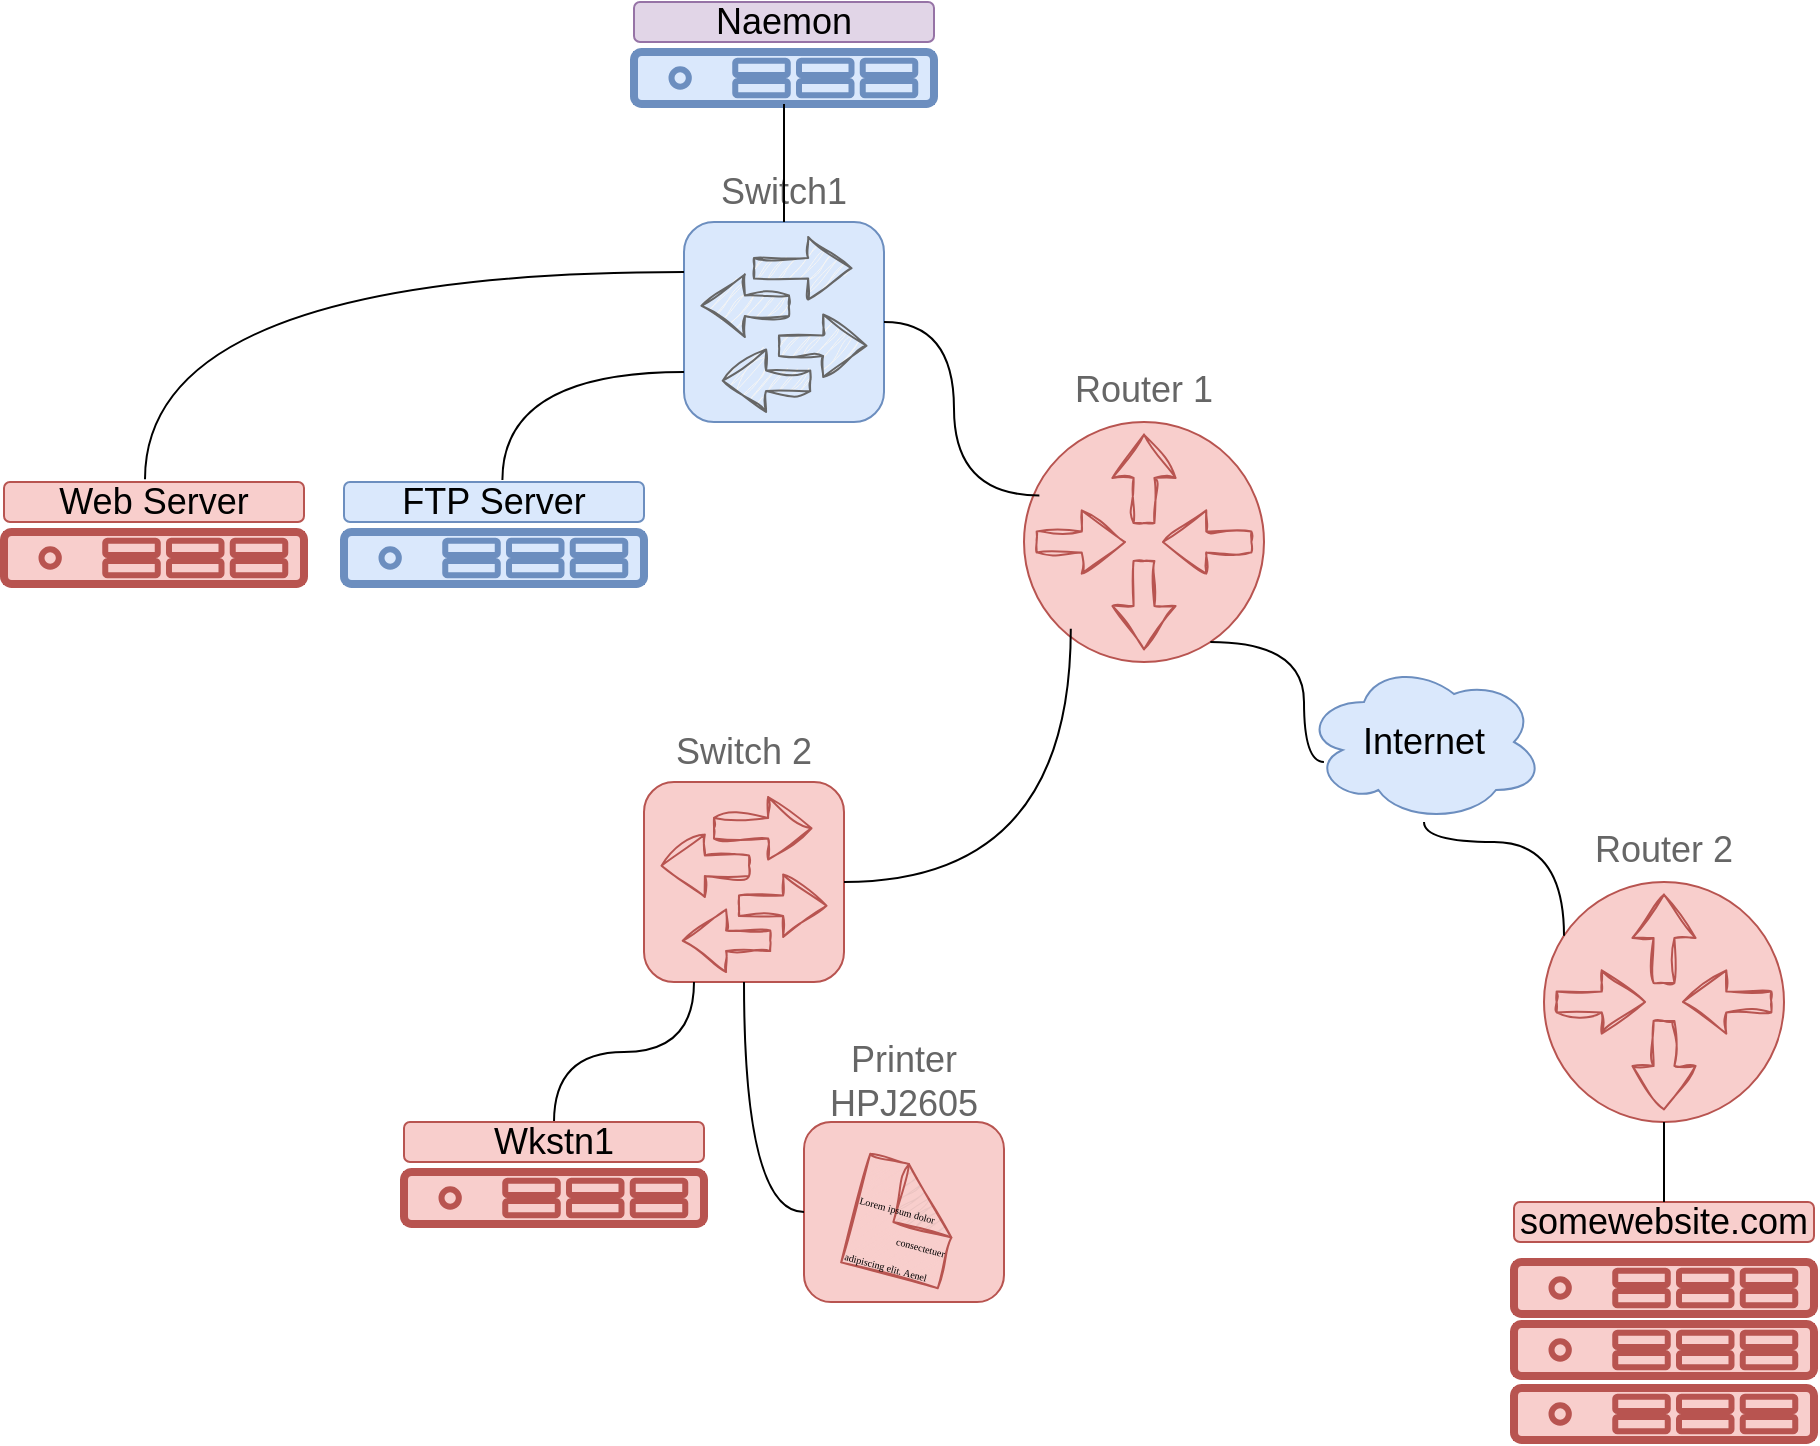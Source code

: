 <mxfile version="25.0.2">
  <diagram name="Seite-1" id="_Y5RNAmRPCmUayUgMiMm">
    <mxGraphModel dx="1728" dy="997" grid="1" gridSize="10" guides="1" tooltips="1" connect="1" arrows="1" fold="1" page="1" pageScale="1" pageWidth="1169" pageHeight="1654" math="0" shadow="0">
      <root>
        <mxCell id="0" />
        <mxCell id="1" parent="0" />
        <mxCell id="Qa_szX7LaPj__7M7SRcb-136" value="" style="group;fillColor=#dae8fc;strokeColor=#6c8ebf;" parent="1" vertex="1" connectable="0">
          <mxGeometry x="505" y="65" width="150" height="26" as="geometry" />
        </mxCell>
        <mxCell id="Qa_szX7LaPj__7M7SRcb-137" value="" style="rounded=1;whiteSpace=wrap;html=1;strokeWidth=4;fillColor=#dae8fc;strokeColor=#6c8ebf;" parent="Qa_szX7LaPj__7M7SRcb-136" vertex="1">
          <mxGeometry width="150" height="26" as="geometry" />
        </mxCell>
        <mxCell id="Qa_szX7LaPj__7M7SRcb-138" value="" style="ellipse;whiteSpace=wrap;html=1;aspect=fixed;strokeWidth=3;fillColor=#dae8fc;strokeColor=#6c8ebf;" parent="Qa_szX7LaPj__7M7SRcb-136" vertex="1">
          <mxGeometry x="18.75" y="8.667" width="8.667" height="8.667" as="geometry" />
        </mxCell>
        <mxCell id="Qa_szX7LaPj__7M7SRcb-139" value="" style="rounded=1;whiteSpace=wrap;html=1;strokeWidth=3;fillColor=#dae8fc;strokeColor=#6c8ebf;" parent="Qa_szX7LaPj__7M7SRcb-136" vertex="1">
          <mxGeometry x="50.625" y="4.333" width="26.25" height="7.222" as="geometry" />
        </mxCell>
        <mxCell id="Qa_szX7LaPj__7M7SRcb-140" value="" style="rounded=1;whiteSpace=wrap;html=1;strokeWidth=3;fillColor=#dae8fc;strokeColor=#6c8ebf;" parent="Qa_szX7LaPj__7M7SRcb-136" vertex="1">
          <mxGeometry x="82.5" y="4.333" width="26.25" height="7.222" as="geometry" />
        </mxCell>
        <mxCell id="Qa_szX7LaPj__7M7SRcb-141" value="" style="rounded=1;whiteSpace=wrap;html=1;strokeWidth=3;fillColor=#dae8fc;strokeColor=#6c8ebf;" parent="Qa_szX7LaPj__7M7SRcb-136" vertex="1">
          <mxGeometry x="114.375" y="4.333" width="26.25" height="7.222" as="geometry" />
        </mxCell>
        <mxCell id="Qa_szX7LaPj__7M7SRcb-142" value="" style="rounded=1;whiteSpace=wrap;html=1;strokeWidth=3;fillColor=#dae8fc;strokeColor=#6c8ebf;" parent="Qa_szX7LaPj__7M7SRcb-136" vertex="1">
          <mxGeometry x="50.625" y="14.444" width="26.25" height="7.222" as="geometry" />
        </mxCell>
        <mxCell id="Qa_szX7LaPj__7M7SRcb-143" value="" style="rounded=1;whiteSpace=wrap;html=1;strokeWidth=3;fillColor=#dae8fc;strokeColor=#6c8ebf;" parent="Qa_szX7LaPj__7M7SRcb-136" vertex="1">
          <mxGeometry x="82.5" y="14.444" width="26.25" height="7.222" as="geometry" />
        </mxCell>
        <mxCell id="Qa_szX7LaPj__7M7SRcb-144" value="" style="rounded=1;whiteSpace=wrap;html=1;strokeWidth=3;fillColor=#dae8fc;strokeColor=#6c8ebf;" parent="Qa_szX7LaPj__7M7SRcb-136" vertex="1">
          <mxGeometry x="114.375" y="14.444" width="26.25" height="7.222" as="geometry" />
        </mxCell>
        <mxCell id="Qa_szX7LaPj__7M7SRcb-145" value="Naemon" style="rounded=1;whiteSpace=wrap;html=1;fillColor=#e1d5e7;strokeColor=#9673a6;fontSize=18;" parent="1" vertex="1">
          <mxGeometry x="505" y="40" width="150" height="20" as="geometry" />
        </mxCell>
        <mxCell id="Qa_szX7LaPj__7M7SRcb-146" value="" style="group;fillColor=#f8cecc;strokeColor=#b85450;" parent="1" vertex="1" connectable="0">
          <mxGeometry x="190" y="305" width="150" height="26" as="geometry" />
        </mxCell>
        <mxCell id="Qa_szX7LaPj__7M7SRcb-147" value="" style="rounded=1;whiteSpace=wrap;html=1;strokeWidth=4;fillColor=#f8cecc;strokeColor=#b85450;" parent="Qa_szX7LaPj__7M7SRcb-146" vertex="1">
          <mxGeometry width="150" height="26" as="geometry" />
        </mxCell>
        <mxCell id="Qa_szX7LaPj__7M7SRcb-148" value="" style="ellipse;whiteSpace=wrap;html=1;aspect=fixed;strokeWidth=3;fillColor=#f8cecc;strokeColor=#b85450;" parent="Qa_szX7LaPj__7M7SRcb-146" vertex="1">
          <mxGeometry x="18.75" y="8.667" width="8.667" height="8.667" as="geometry" />
        </mxCell>
        <mxCell id="Qa_szX7LaPj__7M7SRcb-149" value="" style="rounded=1;whiteSpace=wrap;html=1;strokeWidth=3;fillColor=#f8cecc;strokeColor=#b85450;" parent="Qa_szX7LaPj__7M7SRcb-146" vertex="1">
          <mxGeometry x="50.625" y="4.333" width="26.25" height="7.222" as="geometry" />
        </mxCell>
        <mxCell id="Qa_szX7LaPj__7M7SRcb-150" value="" style="rounded=1;whiteSpace=wrap;html=1;strokeWidth=3;fillColor=#f8cecc;strokeColor=#b85450;" parent="Qa_szX7LaPj__7M7SRcb-146" vertex="1">
          <mxGeometry x="82.5" y="4.333" width="26.25" height="7.222" as="geometry" />
        </mxCell>
        <mxCell id="Qa_szX7LaPj__7M7SRcb-151" value="" style="rounded=1;whiteSpace=wrap;html=1;strokeWidth=3;fillColor=#f8cecc;strokeColor=#b85450;" parent="Qa_szX7LaPj__7M7SRcb-146" vertex="1">
          <mxGeometry x="114.375" y="4.333" width="26.25" height="7.222" as="geometry" />
        </mxCell>
        <mxCell id="Qa_szX7LaPj__7M7SRcb-152" value="" style="rounded=1;whiteSpace=wrap;html=1;strokeWidth=3;fillColor=#f8cecc;strokeColor=#b85450;" parent="Qa_szX7LaPj__7M7SRcb-146" vertex="1">
          <mxGeometry x="50.625" y="14.444" width="26.25" height="7.222" as="geometry" />
        </mxCell>
        <mxCell id="Qa_szX7LaPj__7M7SRcb-153" value="" style="rounded=1;whiteSpace=wrap;html=1;strokeWidth=3;fillColor=#f8cecc;strokeColor=#b85450;" parent="Qa_szX7LaPj__7M7SRcb-146" vertex="1">
          <mxGeometry x="82.5" y="14.444" width="26.25" height="7.222" as="geometry" />
        </mxCell>
        <mxCell id="Qa_szX7LaPj__7M7SRcb-154" value="" style="rounded=1;whiteSpace=wrap;html=1;strokeWidth=3;fillColor=#f8cecc;strokeColor=#b85450;" parent="Qa_szX7LaPj__7M7SRcb-146" vertex="1">
          <mxGeometry x="114.375" y="14.444" width="26.25" height="7.222" as="geometry" />
        </mxCell>
        <mxCell id="Qa_szX7LaPj__7M7SRcb-155" value="Web Server" style="rounded=1;whiteSpace=wrap;html=1;fillColor=#f8cecc;strokeColor=#b85450;fontSize=18;" parent="1" vertex="1">
          <mxGeometry x="190" y="280" width="150" height="20" as="geometry" />
        </mxCell>
        <mxCell id="Qa_szX7LaPj__7M7SRcb-156" value="" style="group;fillColor=#dae8fc;strokeColor=#6c8ebf;" parent="1" vertex="1" connectable="0">
          <mxGeometry x="360" y="305" width="150" height="26" as="geometry" />
        </mxCell>
        <mxCell id="Qa_szX7LaPj__7M7SRcb-157" value="" style="rounded=1;whiteSpace=wrap;html=1;strokeWidth=4;fillColor=#dae8fc;strokeColor=#6c8ebf;" parent="Qa_szX7LaPj__7M7SRcb-156" vertex="1">
          <mxGeometry width="150" height="26" as="geometry" />
        </mxCell>
        <mxCell id="Qa_szX7LaPj__7M7SRcb-158" value="" style="ellipse;whiteSpace=wrap;html=1;aspect=fixed;strokeWidth=3;fillColor=#dae8fc;strokeColor=#6c8ebf;" parent="Qa_szX7LaPj__7M7SRcb-156" vertex="1">
          <mxGeometry x="18.75" y="8.667" width="8.667" height="8.667" as="geometry" />
        </mxCell>
        <mxCell id="Qa_szX7LaPj__7M7SRcb-159" value="" style="rounded=1;whiteSpace=wrap;html=1;strokeWidth=3;fillColor=#dae8fc;strokeColor=#6c8ebf;" parent="Qa_szX7LaPj__7M7SRcb-156" vertex="1">
          <mxGeometry x="50.625" y="4.333" width="26.25" height="7.222" as="geometry" />
        </mxCell>
        <mxCell id="Qa_szX7LaPj__7M7SRcb-160" value="" style="rounded=1;whiteSpace=wrap;html=1;strokeWidth=3;fillColor=#dae8fc;strokeColor=#6c8ebf;" parent="Qa_szX7LaPj__7M7SRcb-156" vertex="1">
          <mxGeometry x="82.5" y="4.333" width="26.25" height="7.222" as="geometry" />
        </mxCell>
        <mxCell id="Qa_szX7LaPj__7M7SRcb-161" value="" style="rounded=1;whiteSpace=wrap;html=1;strokeWidth=3;fillColor=#dae8fc;strokeColor=#6c8ebf;" parent="Qa_szX7LaPj__7M7SRcb-156" vertex="1">
          <mxGeometry x="114.375" y="4.333" width="26.25" height="7.222" as="geometry" />
        </mxCell>
        <mxCell id="Qa_szX7LaPj__7M7SRcb-162" value="" style="rounded=1;whiteSpace=wrap;html=1;strokeWidth=3;fillColor=#dae8fc;strokeColor=#6c8ebf;" parent="Qa_szX7LaPj__7M7SRcb-156" vertex="1">
          <mxGeometry x="50.625" y="14.444" width="26.25" height="7.222" as="geometry" />
        </mxCell>
        <mxCell id="Qa_szX7LaPj__7M7SRcb-163" value="" style="rounded=1;whiteSpace=wrap;html=1;strokeWidth=3;fillColor=#dae8fc;strokeColor=#6c8ebf;" parent="Qa_szX7LaPj__7M7SRcb-156" vertex="1">
          <mxGeometry x="82.5" y="14.444" width="26.25" height="7.222" as="geometry" />
        </mxCell>
        <mxCell id="Qa_szX7LaPj__7M7SRcb-164" value="" style="rounded=1;whiteSpace=wrap;html=1;strokeWidth=3;fillColor=#dae8fc;strokeColor=#6c8ebf;" parent="Qa_szX7LaPj__7M7SRcb-156" vertex="1">
          <mxGeometry x="114.375" y="14.444" width="26.25" height="7.222" as="geometry" />
        </mxCell>
        <mxCell id="Qa_szX7LaPj__7M7SRcb-165" value="FTP Server" style="rounded=1;whiteSpace=wrap;html=1;fillColor=#dae8fc;strokeColor=#6c8ebf;fontSize=18;" parent="1" vertex="1">
          <mxGeometry x="360" y="280" width="150" height="20" as="geometry" />
        </mxCell>
        <mxCell id="Qa_szX7LaPj__7M7SRcb-176" value="" style="group" parent="1" vertex="1" connectable="0">
          <mxGeometry x="530" y="150" width="100" height="100" as="geometry" />
        </mxCell>
        <mxCell id="Qa_szX7LaPj__7M7SRcb-171" value="&lt;font style=&quot;font-size: 18px;&quot; color=&quot;#666666&quot;&gt;Switch1&lt;/font&gt;&lt;div&gt;&lt;font color=&quot;#666666&quot;&gt;&lt;br&gt;&lt;/font&gt;&lt;/div&gt;&lt;div&gt;&lt;font color=&quot;#666666&quot;&gt;&lt;br&gt;&lt;/font&gt;&lt;/div&gt;&lt;div&gt;&lt;font color=&quot;#666666&quot;&gt;&lt;br&gt;&lt;/font&gt;&lt;/div&gt;&lt;div&gt;&lt;font color=&quot;#666666&quot;&gt;&lt;br&gt;&lt;/font&gt;&lt;/div&gt;&lt;div&gt;&lt;font color=&quot;#666666&quot;&gt;&lt;br&gt;&lt;/font&gt;&lt;/div&gt;&lt;div&gt;&lt;font color=&quot;#666666&quot;&gt;&lt;br&gt;&lt;/font&gt;&lt;/div&gt;&lt;div&gt;&lt;font color=&quot;#666666&quot;&gt;&lt;br&gt;&lt;/font&gt;&lt;/div&gt;&lt;div&gt;&lt;font color=&quot;#666666&quot;&gt;&lt;br&gt;&lt;/font&gt;&lt;/div&gt;&lt;div&gt;&lt;br&gt;&lt;/div&gt;" style="rounded=1;whiteSpace=wrap;html=1;fillColor=#dae8fc;strokeColor=#6c8ebf;container=0;" parent="Qa_szX7LaPj__7M7SRcb-176" vertex="1">
          <mxGeometry width="100" height="100" as="geometry" />
        </mxCell>
        <mxCell id="Qa_szX7LaPj__7M7SRcb-172" value="" style="html=1;shadow=0;dashed=0;align=center;verticalAlign=middle;shape=mxgraph.arrows2.arrow;dy=0.67;dx=21.67;direction=north;notch=0;strokeColor=#666666;rotation=90;fillColor=#f5f5f5;sketch=1;curveFitting=1;jiggle=2;fontColor=#333333;container=0;" parent="Qa_szX7LaPj__7M7SRcb-176" vertex="1">
          <mxGeometry x="43.75" y="-1.25" width="31.25" height="48.75" as="geometry" />
        </mxCell>
        <mxCell id="Qa_szX7LaPj__7M7SRcb-173" value="" style="html=1;shadow=0;dashed=0;align=center;verticalAlign=middle;shape=mxgraph.arrows2.arrow;dy=0.67;dx=21.67;direction=north;notch=0;strokeColor=#666666;rotation=90;fillColor=#f5f5f5;fontColor=#333333;sketch=1;curveFitting=1;jiggle=2;container=0;" parent="Qa_szX7LaPj__7M7SRcb-176" vertex="1">
          <mxGeometry x="53.75" y="40" width="31.25" height="43.75" as="geometry" />
        </mxCell>
        <mxCell id="Qa_szX7LaPj__7M7SRcb-174" value="" style="html=1;shadow=0;dashed=0;align=center;verticalAlign=middle;shape=mxgraph.arrows2.arrow;dy=0.67;dx=21.67;direction=north;notch=0;strokeColor=#666666;rotation=-90;fillColor=#f5f5f5;fontColor=#333333;sketch=1;curveFitting=1;jiggle=2;container=0;" parent="Qa_szX7LaPj__7M7SRcb-176" vertex="1">
          <mxGeometry x="15" y="20" width="31.25" height="43.75" as="geometry" />
        </mxCell>
        <mxCell id="Qa_szX7LaPj__7M7SRcb-175" value="" style="html=1;shadow=0;dashed=0;align=center;verticalAlign=middle;shape=mxgraph.arrows2.arrow;dy=0.67;dx=21.67;direction=north;notch=0;strokeColor=#666666;rotation=-90;fillColor=#f5f5f5;fontColor=#333333;sketch=1;curveFitting=1;jiggle=2;container=0;" parent="Qa_szX7LaPj__7M7SRcb-176" vertex="1">
          <mxGeometry x="25.625" y="57.5" width="31.25" height="43.75" as="geometry" />
        </mxCell>
        <mxCell id="Qa_szX7LaPj__7M7SRcb-177" value="" style="group" parent="1" vertex="1" connectable="0">
          <mxGeometry x="510" y="430" width="100" height="100" as="geometry" />
        </mxCell>
        <mxCell id="Qa_szX7LaPj__7M7SRcb-178" value="&lt;font style=&quot;font-size: 18px;&quot; color=&quot;#666666&quot;&gt;Switch 2&lt;/font&gt;&lt;div&gt;&lt;font color=&quot;#666666&quot;&gt;&lt;br&gt;&lt;/font&gt;&lt;/div&gt;&lt;div&gt;&lt;font color=&quot;#666666&quot;&gt;&lt;br&gt;&lt;/font&gt;&lt;/div&gt;&lt;div&gt;&lt;font color=&quot;#666666&quot;&gt;&lt;br&gt;&lt;/font&gt;&lt;/div&gt;&lt;div&gt;&lt;font color=&quot;#666666&quot;&gt;&lt;br&gt;&lt;/font&gt;&lt;/div&gt;&lt;div&gt;&lt;font color=&quot;#666666&quot;&gt;&lt;br&gt;&lt;/font&gt;&lt;/div&gt;&lt;div&gt;&lt;font color=&quot;#666666&quot;&gt;&lt;br&gt;&lt;/font&gt;&lt;/div&gt;&lt;div&gt;&lt;font color=&quot;#666666&quot;&gt;&lt;br&gt;&lt;/font&gt;&lt;/div&gt;&lt;div&gt;&lt;font color=&quot;#666666&quot;&gt;&lt;br&gt;&lt;/font&gt;&lt;/div&gt;&lt;div&gt;&lt;br&gt;&lt;/div&gt;" style="rounded=1;whiteSpace=wrap;html=1;fillColor=#f8cecc;strokeColor=#b85450;container=0;" parent="Qa_szX7LaPj__7M7SRcb-177" vertex="1">
          <mxGeometry width="100" height="100" as="geometry" />
        </mxCell>
        <mxCell id="Qa_szX7LaPj__7M7SRcb-179" value="" style="html=1;shadow=0;dashed=0;align=center;verticalAlign=middle;shape=mxgraph.arrows2.arrow;dy=0.67;dx=21.67;direction=north;notch=0;strokeColor=#b85450;rotation=90;fillColor=#f8cecc;sketch=1;curveFitting=1;jiggle=2;container=0;" parent="Qa_szX7LaPj__7M7SRcb-177" vertex="1">
          <mxGeometry x="43.75" y="-1.25" width="31.25" height="48.75" as="geometry" />
        </mxCell>
        <mxCell id="Qa_szX7LaPj__7M7SRcb-180" value="" style="html=1;shadow=0;dashed=0;align=center;verticalAlign=middle;shape=mxgraph.arrows2.arrow;dy=0.67;dx=21.67;direction=north;notch=0;strokeColor=#b85450;rotation=90;fillColor=#f8cecc;sketch=1;curveFitting=1;jiggle=2;container=0;" parent="Qa_szX7LaPj__7M7SRcb-177" vertex="1">
          <mxGeometry x="53.75" y="40" width="31.25" height="43.75" as="geometry" />
        </mxCell>
        <mxCell id="Qa_szX7LaPj__7M7SRcb-181" value="" style="html=1;shadow=0;dashed=0;align=center;verticalAlign=middle;shape=mxgraph.arrows2.arrow;dy=0.67;dx=21.67;direction=north;notch=0;strokeColor=#b85450;rotation=-90;fillColor=#f8cecc;sketch=1;curveFitting=1;jiggle=2;container=0;" parent="Qa_szX7LaPj__7M7SRcb-177" vertex="1">
          <mxGeometry x="15" y="20" width="31.25" height="43.75" as="geometry" />
        </mxCell>
        <mxCell id="Qa_szX7LaPj__7M7SRcb-182" value="" style="html=1;shadow=0;dashed=0;align=center;verticalAlign=middle;shape=mxgraph.arrows2.arrow;dy=0.67;dx=21.67;direction=north;notch=0;strokeColor=#b85450;rotation=-90;fillColor=#f8cecc;sketch=1;curveFitting=1;jiggle=2;container=0;" parent="Qa_szX7LaPj__7M7SRcb-177" vertex="1">
          <mxGeometry x="25.625" y="57.5" width="31.25" height="43.75" as="geometry" />
        </mxCell>
        <mxCell id="Qa_szX7LaPj__7M7SRcb-189" value="" style="group" parent="1" vertex="1" connectable="0">
          <mxGeometry x="700" y="250" width="120" height="120" as="geometry" />
        </mxCell>
        <mxCell id="Qa_szX7LaPj__7M7SRcb-183" value="" style="group;fillColor=none;fillStyle=auto;container=0;" parent="Qa_szX7LaPj__7M7SRcb-189" vertex="1" connectable="0">
          <mxGeometry width="120" height="120" as="geometry" />
        </mxCell>
        <mxCell id="Qa_szX7LaPj__7M7SRcb-184" value="&lt;font color=&quot;#666666&quot;&gt;Router 1&lt;/font&gt;&lt;div&gt;&lt;font color=&quot;#666666&quot;&gt;&lt;br&gt;&lt;/font&gt;&lt;/div&gt;&lt;div&gt;&lt;font color=&quot;#666666&quot;&gt;&lt;br&gt;&lt;/font&gt;&lt;/div&gt;&lt;div&gt;&lt;font color=&quot;#666666&quot;&gt;&lt;br&gt;&lt;/font&gt;&lt;/div&gt;&lt;div&gt;&lt;font color=&quot;#666666&quot;&gt;&lt;br&gt;&lt;/font&gt;&lt;/div&gt;&lt;div&gt;&lt;font color=&quot;#666666&quot;&gt;&lt;br&gt;&lt;/font&gt;&lt;/div&gt;&lt;div&gt;&lt;font color=&quot;#666666&quot;&gt;&lt;br&gt;&lt;/font&gt;&lt;/div&gt;&lt;div&gt;&lt;br&gt;&lt;/div&gt;" style="ellipse;whiteSpace=wrap;html=1;aspect=fixed;fillColor=#f8cecc;strokeColor=#b85450;container=0;align=center;fontSize=18;" parent="Qa_szX7LaPj__7M7SRcb-189" vertex="1">
          <mxGeometry width="120" height="120" as="geometry" />
        </mxCell>
        <mxCell id="Qa_szX7LaPj__7M7SRcb-185" value="" style="html=1;shadow=0;dashed=0;align=center;verticalAlign=middle;shape=mxgraph.arrows2.arrow;dy=0.67;dx=21.67;direction=north;notch=0;strokeColor=#b85450;fillColor=#f8cecc;sketch=1;curveFitting=1;jiggle=2;container=0;" parent="Qa_szX7LaPj__7M7SRcb-189" vertex="1">
          <mxGeometry x="44.211" y="6.316" width="31.579" height="44.211" as="geometry" />
        </mxCell>
        <mxCell id="Qa_szX7LaPj__7M7SRcb-186" value="" style="html=1;shadow=0;dashed=0;align=center;verticalAlign=middle;shape=mxgraph.arrows2.arrow;dy=0.67;dx=21.67;direction=north;notch=0;strokeColor=#b85450;rotation=-180;fillColor=#f8cecc;sketch=1;curveFitting=1;jiggle=2;container=0;" parent="Qa_szX7LaPj__7M7SRcb-189" vertex="1">
          <mxGeometry x="44.211" y="69.474" width="31.579" height="44.211" as="geometry" />
        </mxCell>
        <mxCell id="Qa_szX7LaPj__7M7SRcb-187" value="" style="html=1;shadow=0;dashed=0;align=center;verticalAlign=middle;shape=mxgraph.arrows2.arrow;dy=0.67;dx=21.67;direction=north;notch=0;strokeColor=#b85450;rotation=-90;fillColor=#f8cecc;sketch=1;curveFitting=1;jiggle=2;container=0;" parent="Qa_szX7LaPj__7M7SRcb-189" vertex="1">
          <mxGeometry x="75.789" y="37.895" width="31.579" height="44.211" as="geometry" />
        </mxCell>
        <mxCell id="Qa_szX7LaPj__7M7SRcb-188" value="" style="html=1;shadow=0;dashed=0;align=center;verticalAlign=middle;shape=mxgraph.arrows2.arrow;dy=0.67;dx=21.67;direction=north;notch=0;strokeColor=#b85450;rotation=90;fillColor=#f8cecc;sketch=1;curveFitting=1;jiggle=2;container=0;" parent="Qa_szX7LaPj__7M7SRcb-189" vertex="1">
          <mxGeometry x="12.632" y="37.895" width="31.579" height="44.211" as="geometry" />
        </mxCell>
        <mxCell id="8K0oXqHOn-ygjJDEsWbK-5" style="edgeStyle=orthogonalEdgeStyle;rounded=0;orthogonalLoop=1;jettySize=auto;html=1;curved=1;exitX=0.083;exitY=0.625;exitDx=0;exitDy=0;exitPerimeter=0;endArrow=none;endFill=0;" parent="1" source="Qa_szX7LaPj__7M7SRcb-190" target="Qa_szX7LaPj__7M7SRcb-184" edge="1">
          <mxGeometry relative="1" as="geometry">
            <Array as="points">
              <mxPoint x="840" y="420" />
              <mxPoint x="840" y="360" />
            </Array>
          </mxGeometry>
        </mxCell>
        <mxCell id="Qa_szX7LaPj__7M7SRcb-190" value="Internet" style="ellipse;shape=cloud;whiteSpace=wrap;html=1;fillColor=#dae8fc;strokeColor=#6c8ebf;fontSize=18;" parent="1" vertex="1">
          <mxGeometry x="840" y="370" width="120" height="80" as="geometry" />
        </mxCell>
        <mxCell id="Qa_szX7LaPj__7M7SRcb-191" value="" style="group" parent="1" vertex="1" connectable="0">
          <mxGeometry x="960" y="480" width="120" height="120" as="geometry" />
        </mxCell>
        <mxCell id="Qa_szX7LaPj__7M7SRcb-192" value="" style="group;fillColor=none;fillStyle=auto;container=0;" parent="Qa_szX7LaPj__7M7SRcb-191" vertex="1" connectable="0">
          <mxGeometry width="120" height="120" as="geometry" />
        </mxCell>
        <mxCell id="Qa_szX7LaPj__7M7SRcb-193" value="&lt;font color=&quot;#666666&quot;&gt;Router 2&lt;/font&gt;&lt;div&gt;&lt;font color=&quot;#666666&quot;&gt;&lt;br&gt;&lt;/font&gt;&lt;/div&gt;&lt;div&gt;&lt;font color=&quot;#666666&quot;&gt;&lt;br&gt;&lt;/font&gt;&lt;/div&gt;&lt;div&gt;&lt;font color=&quot;#666666&quot;&gt;&lt;br&gt;&lt;/font&gt;&lt;/div&gt;&lt;div&gt;&lt;font color=&quot;#666666&quot;&gt;&lt;br&gt;&lt;/font&gt;&lt;/div&gt;&lt;div&gt;&lt;font color=&quot;#666666&quot;&gt;&lt;br&gt;&lt;/font&gt;&lt;/div&gt;&lt;div&gt;&lt;font color=&quot;#666666&quot;&gt;&lt;br&gt;&lt;/font&gt;&lt;/div&gt;&lt;div&gt;&lt;br&gt;&lt;/div&gt;" style="ellipse;whiteSpace=wrap;html=1;aspect=fixed;fillColor=#f8cecc;strokeColor=#b85450;container=0;align=center;fontSize=18;" parent="Qa_szX7LaPj__7M7SRcb-191" vertex="1">
          <mxGeometry width="120" height="120" as="geometry" />
        </mxCell>
        <mxCell id="Qa_szX7LaPj__7M7SRcb-194" value="" style="html=1;shadow=0;dashed=0;align=center;verticalAlign=middle;shape=mxgraph.arrows2.arrow;dy=0.67;dx=21.67;direction=north;notch=0;strokeColor=#b85450;fillColor=#f8cecc;sketch=1;curveFitting=1;jiggle=2;container=0;" parent="Qa_szX7LaPj__7M7SRcb-191" vertex="1">
          <mxGeometry x="44.211" y="6.316" width="31.579" height="44.211" as="geometry" />
        </mxCell>
        <mxCell id="Qa_szX7LaPj__7M7SRcb-195" value="" style="html=1;shadow=0;dashed=0;align=center;verticalAlign=middle;shape=mxgraph.arrows2.arrow;dy=0.67;dx=21.67;direction=north;notch=0;strokeColor=#b85450;rotation=-180;fillColor=#f8cecc;sketch=1;curveFitting=1;jiggle=2;container=0;" parent="Qa_szX7LaPj__7M7SRcb-191" vertex="1">
          <mxGeometry x="44.211" y="69.474" width="31.579" height="44.211" as="geometry" />
        </mxCell>
        <mxCell id="Qa_szX7LaPj__7M7SRcb-196" value="" style="html=1;shadow=0;dashed=0;align=center;verticalAlign=middle;shape=mxgraph.arrows2.arrow;dy=0.67;dx=21.67;direction=north;notch=0;strokeColor=#b85450;rotation=-90;fillColor=#f8cecc;sketch=1;curveFitting=1;jiggle=2;container=0;" parent="Qa_szX7LaPj__7M7SRcb-191" vertex="1">
          <mxGeometry x="75.789" y="37.895" width="31.579" height="44.211" as="geometry" />
        </mxCell>
        <mxCell id="Qa_szX7LaPj__7M7SRcb-197" value="" style="html=1;shadow=0;dashed=0;align=center;verticalAlign=middle;shape=mxgraph.arrows2.arrow;dy=0.67;dx=21.67;direction=north;notch=0;strokeColor=#b85450;rotation=90;fillColor=#f8cecc;sketch=1;curveFitting=1;jiggle=2;container=0;" parent="Qa_szX7LaPj__7M7SRcb-191" vertex="1">
          <mxGeometry x="12.632" y="37.895" width="31.579" height="44.211" as="geometry" />
        </mxCell>
        <mxCell id="Qa_szX7LaPj__7M7SRcb-198" value="" style="group;fillColor=#f8cecc;strokeColor=#b85450;" parent="1" vertex="1" connectable="0">
          <mxGeometry x="945" y="670" width="150" height="26" as="geometry" />
        </mxCell>
        <mxCell id="Qa_szX7LaPj__7M7SRcb-199" value="" style="rounded=1;whiteSpace=wrap;html=1;strokeWidth=4;fillColor=#f8cecc;strokeColor=#b85450;" parent="Qa_szX7LaPj__7M7SRcb-198" vertex="1">
          <mxGeometry width="150" height="26" as="geometry" />
        </mxCell>
        <mxCell id="Qa_szX7LaPj__7M7SRcb-200" value="" style="ellipse;whiteSpace=wrap;html=1;aspect=fixed;strokeWidth=3;fillColor=#f8cecc;strokeColor=#b85450;" parent="Qa_szX7LaPj__7M7SRcb-198" vertex="1">
          <mxGeometry x="18.75" y="8.667" width="8.667" height="8.667" as="geometry" />
        </mxCell>
        <mxCell id="Qa_szX7LaPj__7M7SRcb-201" value="" style="rounded=1;whiteSpace=wrap;html=1;strokeWidth=3;fillColor=#f8cecc;strokeColor=#b85450;" parent="Qa_szX7LaPj__7M7SRcb-198" vertex="1">
          <mxGeometry x="50.625" y="4.333" width="26.25" height="7.222" as="geometry" />
        </mxCell>
        <mxCell id="Qa_szX7LaPj__7M7SRcb-202" value="" style="rounded=1;whiteSpace=wrap;html=1;strokeWidth=3;fillColor=#f8cecc;strokeColor=#b85450;" parent="Qa_szX7LaPj__7M7SRcb-198" vertex="1">
          <mxGeometry x="82.5" y="4.333" width="26.25" height="7.222" as="geometry" />
        </mxCell>
        <mxCell id="Qa_szX7LaPj__7M7SRcb-203" value="" style="rounded=1;whiteSpace=wrap;html=1;strokeWidth=3;fillColor=#f8cecc;strokeColor=#b85450;" parent="Qa_szX7LaPj__7M7SRcb-198" vertex="1">
          <mxGeometry x="114.375" y="4.333" width="26.25" height="7.222" as="geometry" />
        </mxCell>
        <mxCell id="Qa_szX7LaPj__7M7SRcb-204" value="" style="rounded=1;whiteSpace=wrap;html=1;strokeWidth=3;fillColor=#f8cecc;strokeColor=#b85450;" parent="Qa_szX7LaPj__7M7SRcb-198" vertex="1">
          <mxGeometry x="50.625" y="14.444" width="26.25" height="7.222" as="geometry" />
        </mxCell>
        <mxCell id="Qa_szX7LaPj__7M7SRcb-205" value="" style="rounded=1;whiteSpace=wrap;html=1;strokeWidth=3;fillColor=#f8cecc;strokeColor=#b85450;" parent="Qa_szX7LaPj__7M7SRcb-198" vertex="1">
          <mxGeometry x="82.5" y="14.444" width="26.25" height="7.222" as="geometry" />
        </mxCell>
        <mxCell id="Qa_szX7LaPj__7M7SRcb-206" value="" style="rounded=1;whiteSpace=wrap;html=1;strokeWidth=3;fillColor=#f8cecc;strokeColor=#b85450;" parent="Qa_szX7LaPj__7M7SRcb-198" vertex="1">
          <mxGeometry x="114.375" y="14.444" width="26.25" height="7.222" as="geometry" />
        </mxCell>
        <mxCell id="Qa_szX7LaPj__7M7SRcb-207" value="" style="group;fillColor=#f8cecc;strokeColor=#b85450;" parent="1" vertex="1" connectable="0">
          <mxGeometry x="945" y="701" width="150" height="26" as="geometry" />
        </mxCell>
        <mxCell id="Qa_szX7LaPj__7M7SRcb-208" value="" style="rounded=1;whiteSpace=wrap;html=1;strokeWidth=4;fillColor=#f8cecc;strokeColor=#b85450;" parent="Qa_szX7LaPj__7M7SRcb-207" vertex="1">
          <mxGeometry width="150" height="26" as="geometry" />
        </mxCell>
        <mxCell id="Qa_szX7LaPj__7M7SRcb-209" value="" style="ellipse;whiteSpace=wrap;html=1;aspect=fixed;strokeWidth=3;fillColor=#f8cecc;strokeColor=#b85450;" parent="Qa_szX7LaPj__7M7SRcb-207" vertex="1">
          <mxGeometry x="18.75" y="8.667" width="8.667" height="8.667" as="geometry" />
        </mxCell>
        <mxCell id="Qa_szX7LaPj__7M7SRcb-210" value="" style="rounded=1;whiteSpace=wrap;html=1;strokeWidth=3;fillColor=#f8cecc;strokeColor=#b85450;" parent="Qa_szX7LaPj__7M7SRcb-207" vertex="1">
          <mxGeometry x="50.625" y="4.333" width="26.25" height="7.222" as="geometry" />
        </mxCell>
        <mxCell id="Qa_szX7LaPj__7M7SRcb-211" value="" style="rounded=1;whiteSpace=wrap;html=1;strokeWidth=3;fillColor=#f8cecc;strokeColor=#b85450;" parent="Qa_szX7LaPj__7M7SRcb-207" vertex="1">
          <mxGeometry x="82.5" y="4.333" width="26.25" height="7.222" as="geometry" />
        </mxCell>
        <mxCell id="Qa_szX7LaPj__7M7SRcb-212" value="" style="rounded=1;whiteSpace=wrap;html=1;strokeWidth=3;fillColor=#f8cecc;strokeColor=#b85450;" parent="Qa_szX7LaPj__7M7SRcb-207" vertex="1">
          <mxGeometry x="114.375" y="4.333" width="26.25" height="7.222" as="geometry" />
        </mxCell>
        <mxCell id="Qa_szX7LaPj__7M7SRcb-213" value="" style="rounded=1;whiteSpace=wrap;html=1;strokeWidth=3;fillColor=#f8cecc;strokeColor=#b85450;" parent="Qa_szX7LaPj__7M7SRcb-207" vertex="1">
          <mxGeometry x="50.625" y="14.444" width="26.25" height="7.222" as="geometry" />
        </mxCell>
        <mxCell id="Qa_szX7LaPj__7M7SRcb-214" value="" style="rounded=1;whiteSpace=wrap;html=1;strokeWidth=3;fillColor=#f8cecc;strokeColor=#b85450;" parent="Qa_szX7LaPj__7M7SRcb-207" vertex="1">
          <mxGeometry x="82.5" y="14.444" width="26.25" height="7.222" as="geometry" />
        </mxCell>
        <mxCell id="Qa_szX7LaPj__7M7SRcb-215" value="" style="rounded=1;whiteSpace=wrap;html=1;strokeWidth=3;fillColor=#f8cecc;strokeColor=#b85450;" parent="Qa_szX7LaPj__7M7SRcb-207" vertex="1">
          <mxGeometry x="114.375" y="14.444" width="26.25" height="7.222" as="geometry" />
        </mxCell>
        <mxCell id="Qa_szX7LaPj__7M7SRcb-216" value="" style="group;fillColor=#f8cecc;strokeColor=#b85450;" parent="1" vertex="1" connectable="0">
          <mxGeometry x="945" y="733" width="150" height="26" as="geometry" />
        </mxCell>
        <mxCell id="Qa_szX7LaPj__7M7SRcb-217" value="" style="rounded=1;whiteSpace=wrap;html=1;strokeWidth=4;fillColor=#f8cecc;strokeColor=#b85450;" parent="Qa_szX7LaPj__7M7SRcb-216" vertex="1">
          <mxGeometry width="150" height="26" as="geometry" />
        </mxCell>
        <mxCell id="Qa_szX7LaPj__7M7SRcb-218" value="" style="ellipse;whiteSpace=wrap;html=1;aspect=fixed;strokeWidth=3;fillColor=#f8cecc;strokeColor=#b85450;" parent="Qa_szX7LaPj__7M7SRcb-216" vertex="1">
          <mxGeometry x="18.75" y="8.667" width="8.667" height="8.667" as="geometry" />
        </mxCell>
        <mxCell id="Qa_szX7LaPj__7M7SRcb-219" value="" style="rounded=1;whiteSpace=wrap;html=1;strokeWidth=3;fillColor=#f8cecc;strokeColor=#b85450;" parent="Qa_szX7LaPj__7M7SRcb-216" vertex="1">
          <mxGeometry x="50.625" y="4.333" width="26.25" height="7.222" as="geometry" />
        </mxCell>
        <mxCell id="Qa_szX7LaPj__7M7SRcb-220" value="" style="rounded=1;whiteSpace=wrap;html=1;strokeWidth=3;fillColor=#f8cecc;strokeColor=#b85450;" parent="Qa_szX7LaPj__7M7SRcb-216" vertex="1">
          <mxGeometry x="82.5" y="4.333" width="26.25" height="7.222" as="geometry" />
        </mxCell>
        <mxCell id="Qa_szX7LaPj__7M7SRcb-221" value="" style="rounded=1;whiteSpace=wrap;html=1;strokeWidth=3;fillColor=#f8cecc;strokeColor=#b85450;" parent="Qa_szX7LaPj__7M7SRcb-216" vertex="1">
          <mxGeometry x="114.375" y="4.333" width="26.25" height="7.222" as="geometry" />
        </mxCell>
        <mxCell id="Qa_szX7LaPj__7M7SRcb-222" value="" style="rounded=1;whiteSpace=wrap;html=1;strokeWidth=3;fillColor=#f8cecc;strokeColor=#b85450;" parent="Qa_szX7LaPj__7M7SRcb-216" vertex="1">
          <mxGeometry x="50.625" y="14.444" width="26.25" height="7.222" as="geometry" />
        </mxCell>
        <mxCell id="Qa_szX7LaPj__7M7SRcb-223" value="" style="rounded=1;whiteSpace=wrap;html=1;strokeWidth=3;fillColor=#f8cecc;strokeColor=#b85450;" parent="Qa_szX7LaPj__7M7SRcb-216" vertex="1">
          <mxGeometry x="82.5" y="14.444" width="26.25" height="7.222" as="geometry" />
        </mxCell>
        <mxCell id="Qa_szX7LaPj__7M7SRcb-224" value="" style="rounded=1;whiteSpace=wrap;html=1;strokeWidth=3;fillColor=#f8cecc;strokeColor=#b85450;" parent="Qa_szX7LaPj__7M7SRcb-216" vertex="1">
          <mxGeometry x="114.375" y="14.444" width="26.25" height="7.222" as="geometry" />
        </mxCell>
        <mxCell id="Qa_szX7LaPj__7M7SRcb-225" value="somewebsite.com" style="rounded=1;whiteSpace=wrap;html=1;fillColor=#f8cecc;strokeColor=#b85450;fontSize=18;" parent="1" vertex="1">
          <mxGeometry x="945" y="640" width="150" height="20" as="geometry" />
        </mxCell>
        <mxCell id="Qa_szX7LaPj__7M7SRcb-226" value="" style="group;fillColor=#f8cecc;strokeColor=#b85450;" parent="1" vertex="1" connectable="0">
          <mxGeometry x="390" y="625" width="150" height="26" as="geometry" />
        </mxCell>
        <mxCell id="Qa_szX7LaPj__7M7SRcb-227" value="" style="rounded=1;whiteSpace=wrap;html=1;strokeWidth=4;fillColor=#f8cecc;strokeColor=#b85450;" parent="Qa_szX7LaPj__7M7SRcb-226" vertex="1">
          <mxGeometry width="150" height="26" as="geometry" />
        </mxCell>
        <mxCell id="Qa_szX7LaPj__7M7SRcb-228" value="" style="ellipse;whiteSpace=wrap;html=1;aspect=fixed;strokeWidth=3;fillColor=#f8cecc;strokeColor=#b85450;" parent="Qa_szX7LaPj__7M7SRcb-226" vertex="1">
          <mxGeometry x="18.75" y="8.667" width="8.667" height="8.667" as="geometry" />
        </mxCell>
        <mxCell id="Qa_szX7LaPj__7M7SRcb-229" value="" style="rounded=1;whiteSpace=wrap;html=1;strokeWidth=3;fillColor=#f8cecc;strokeColor=#b85450;" parent="Qa_szX7LaPj__7M7SRcb-226" vertex="1">
          <mxGeometry x="50.625" y="4.333" width="26.25" height="7.222" as="geometry" />
        </mxCell>
        <mxCell id="Qa_szX7LaPj__7M7SRcb-230" value="" style="rounded=1;whiteSpace=wrap;html=1;strokeWidth=3;fillColor=#f8cecc;strokeColor=#b85450;" parent="Qa_szX7LaPj__7M7SRcb-226" vertex="1">
          <mxGeometry x="82.5" y="4.333" width="26.25" height="7.222" as="geometry" />
        </mxCell>
        <mxCell id="Qa_szX7LaPj__7M7SRcb-231" value="" style="rounded=1;whiteSpace=wrap;html=1;strokeWidth=3;fillColor=#f8cecc;strokeColor=#b85450;" parent="Qa_szX7LaPj__7M7SRcb-226" vertex="1">
          <mxGeometry x="114.375" y="4.333" width="26.25" height="7.222" as="geometry" />
        </mxCell>
        <mxCell id="Qa_szX7LaPj__7M7SRcb-232" value="" style="rounded=1;whiteSpace=wrap;html=1;strokeWidth=3;fillColor=#f8cecc;strokeColor=#b85450;" parent="Qa_szX7LaPj__7M7SRcb-226" vertex="1">
          <mxGeometry x="50.625" y="14.444" width="26.25" height="7.222" as="geometry" />
        </mxCell>
        <mxCell id="Qa_szX7LaPj__7M7SRcb-233" value="" style="rounded=1;whiteSpace=wrap;html=1;strokeWidth=3;fillColor=#f8cecc;strokeColor=#b85450;" parent="Qa_szX7LaPj__7M7SRcb-226" vertex="1">
          <mxGeometry x="82.5" y="14.444" width="26.25" height="7.222" as="geometry" />
        </mxCell>
        <mxCell id="Qa_szX7LaPj__7M7SRcb-234" value="" style="rounded=1;whiteSpace=wrap;html=1;strokeWidth=3;fillColor=#f8cecc;strokeColor=#b85450;" parent="Qa_szX7LaPj__7M7SRcb-226" vertex="1">
          <mxGeometry x="114.375" y="14.444" width="26.25" height="7.222" as="geometry" />
        </mxCell>
        <mxCell id="8K0oXqHOn-ygjJDEsWbK-1" style="edgeStyle=orthogonalEdgeStyle;rounded=0;orthogonalLoop=1;jettySize=auto;html=1;entryX=0.25;entryY=1;entryDx=0;entryDy=0;curved=1;endArrow=none;endFill=0;" parent="1" source="Qa_szX7LaPj__7M7SRcb-235" target="Qa_szX7LaPj__7M7SRcb-178" edge="1">
          <mxGeometry relative="1" as="geometry" />
        </mxCell>
        <mxCell id="Qa_szX7LaPj__7M7SRcb-235" value="Wkstn1" style="rounded=1;whiteSpace=wrap;html=1;fillColor=#f8cecc;strokeColor=#b85450;fontSize=18;" parent="1" vertex="1">
          <mxGeometry x="390" y="600" width="150" height="20" as="geometry" />
        </mxCell>
        <mxCell id="Qa_szX7LaPj__7M7SRcb-238" value="" style="group;fillColor=none;strokeColor=none;" parent="1" vertex="1" connectable="0">
          <mxGeometry x="590" y="600" width="100" height="90" as="geometry" />
        </mxCell>
        <mxCell id="Qa_szX7LaPj__7M7SRcb-236" value="&lt;font style=&quot;font-size: 18px;&quot; color=&quot;#666666&quot;&gt;Printer&lt;/font&gt;&lt;div&gt;&lt;font style=&quot;font-size: 18px;&quot; color=&quot;#666666&quot;&gt;HPJ2605&lt;/font&gt;&lt;/div&gt;&lt;div&gt;&lt;font style=&quot;font-size: 18px;&quot; color=&quot;#666666&quot;&gt;&lt;br&gt;&lt;/font&gt;&lt;/div&gt;&lt;div&gt;&lt;font style=&quot;font-size: 18px;&quot; color=&quot;#666666&quot;&gt;&lt;br&gt;&lt;/font&gt;&lt;/div&gt;&lt;div&gt;&lt;font style=&quot;font-size: 18px;&quot; color=&quot;#666666&quot;&gt;&lt;br&gt;&lt;/font&gt;&lt;/div&gt;&lt;div&gt;&lt;br&gt;&lt;/div&gt;&lt;div&gt;&lt;br&gt;&lt;/div&gt;&lt;div&gt;&lt;font style=&quot;font-size: 18px;&quot; color=&quot;#666666&quot;&gt;&lt;br&gt;&lt;/font&gt;&lt;/div&gt;&lt;div&gt;&lt;br&gt;&lt;/div&gt;" style="rounded=1;whiteSpace=wrap;html=1;fillColor=#f8cecc;strokeColor=#b85450;container=0;" parent="Qa_szX7LaPj__7M7SRcb-238" vertex="1">
          <mxGeometry width="100" height="90" as="geometry" />
        </mxCell>
        <mxCell id="Qa_szX7LaPj__7M7SRcb-237" value="&lt;div style=&quot;text-align: justify;&quot;&gt;&lt;span style=&quot;background-color: initial;&quot;&gt;&lt;font face=&quot;Comic Sans MS&quot; style=&quot;font-size: 5px;&quot;&gt;&lt;br&gt;&lt;/font&gt;&lt;/span&gt;&lt;/div&gt;&lt;div style=&quot;text-align: justify;&quot;&gt;&lt;span style=&quot;background-color: initial;&quot;&gt;&lt;font face=&quot;Comic Sans MS&quot; style=&quot;font-size: 5px;&quot;&gt;Lorem ipsum dolor&amp;nbsp; &amp;nbsp; &amp;nbsp; &amp;nbsp; &amp;nbsp; &amp;nbsp; &amp;nbsp; consectetuer adipiscing elit. Aenel&lt;/font&gt;&lt;/span&gt;&lt;/div&gt;" style="shape=note;whiteSpace=wrap;html=1;backgroundOutline=1;darkOpacity=0.05;rotation=15;fillColor=#f8cecc;strokeColor=#b85450;sketch=1;curveFitting=1;jiggle=2;" parent="Qa_szX7LaPj__7M7SRcb-238" vertex="1">
          <mxGeometry x="25" y="21.375" width="50" height="56.25" as="geometry" />
        </mxCell>
        <mxCell id="8K0oXqHOn-ygjJDEsWbK-2" style="edgeStyle=orthogonalEdgeStyle;rounded=0;orthogonalLoop=1;jettySize=auto;html=1;curved=1;endArrow=none;endFill=0;" parent="1" source="Qa_szX7LaPj__7M7SRcb-236" target="Qa_szX7LaPj__7M7SRcb-178" edge="1">
          <mxGeometry relative="1" as="geometry">
            <Array as="points">
              <mxPoint x="560" y="645" />
            </Array>
          </mxGeometry>
        </mxCell>
        <mxCell id="8K0oXqHOn-ygjJDEsWbK-3" style="edgeStyle=orthogonalEdgeStyle;rounded=0;orthogonalLoop=1;jettySize=auto;html=1;entryX=0.195;entryY=0.861;entryDx=0;entryDy=0;entryPerimeter=0;curved=1;endArrow=none;endFill=0;" parent="1" source="Qa_szX7LaPj__7M7SRcb-178" target="Qa_szX7LaPj__7M7SRcb-184" edge="1">
          <mxGeometry relative="1" as="geometry" />
        </mxCell>
        <mxCell id="8K0oXqHOn-ygjJDEsWbK-6" style="edgeStyle=orthogonalEdgeStyle;rounded=0;orthogonalLoop=1;jettySize=auto;html=1;curved=1;endArrow=none;endFill=0;" parent="1" source="Qa_szX7LaPj__7M7SRcb-193" target="Qa_szX7LaPj__7M7SRcb-190" edge="1">
          <mxGeometry relative="1" as="geometry">
            <Array as="points">
              <mxPoint x="970" y="460" />
              <mxPoint x="900" y="460" />
            </Array>
          </mxGeometry>
        </mxCell>
        <mxCell id="8K0oXqHOn-ygjJDEsWbK-8" style="edgeStyle=orthogonalEdgeStyle;rounded=0;orthogonalLoop=1;jettySize=auto;html=1;endArrow=none;endFill=0;" parent="1" source="Qa_szX7LaPj__7M7SRcb-193" target="Qa_szX7LaPj__7M7SRcb-225" edge="1">
          <mxGeometry relative="1" as="geometry" />
        </mxCell>
        <mxCell id="8K0oXqHOn-ygjJDEsWbK-9" style="edgeStyle=orthogonalEdgeStyle;rounded=0;orthogonalLoop=1;jettySize=auto;html=1;entryX=0.064;entryY=0.306;entryDx=0;entryDy=0;entryPerimeter=0;curved=1;endArrow=none;endFill=0;" parent="1" source="Qa_szX7LaPj__7M7SRcb-171" target="Qa_szX7LaPj__7M7SRcb-184" edge="1">
          <mxGeometry relative="1" as="geometry" />
        </mxCell>
        <mxCell id="8K0oXqHOn-ygjJDEsWbK-10" style="edgeStyle=orthogonalEdgeStyle;rounded=0;orthogonalLoop=1;jettySize=auto;html=1;endArrow=none;endFill=0;" parent="1" source="Qa_szX7LaPj__7M7SRcb-137" target="Qa_szX7LaPj__7M7SRcb-171" edge="1">
          <mxGeometry relative="1" as="geometry" />
        </mxCell>
        <mxCell id="8K0oXqHOn-ygjJDEsWbK-11" style="edgeStyle=orthogonalEdgeStyle;rounded=0;orthogonalLoop=1;jettySize=auto;html=1;exitX=0;exitY=0.25;exitDx=0;exitDy=0;entryX=0.47;entryY=-0.071;entryDx=0;entryDy=0;entryPerimeter=0;curved=1;endArrow=none;endFill=0;" parent="1" source="Qa_szX7LaPj__7M7SRcb-171" target="Qa_szX7LaPj__7M7SRcb-155" edge="1">
          <mxGeometry relative="1" as="geometry" />
        </mxCell>
        <mxCell id="8K0oXqHOn-ygjJDEsWbK-12" style="edgeStyle=orthogonalEdgeStyle;rounded=0;orthogonalLoop=1;jettySize=auto;html=1;exitX=0;exitY=0.75;exitDx=0;exitDy=0;entryX=0.528;entryY=-0.048;entryDx=0;entryDy=0;entryPerimeter=0;curved=1;endArrow=none;endFill=0;" parent="1" source="Qa_szX7LaPj__7M7SRcb-171" target="Qa_szX7LaPj__7M7SRcb-165" edge="1">
          <mxGeometry relative="1" as="geometry" />
        </mxCell>
      </root>
    </mxGraphModel>
  </diagram>
</mxfile>
